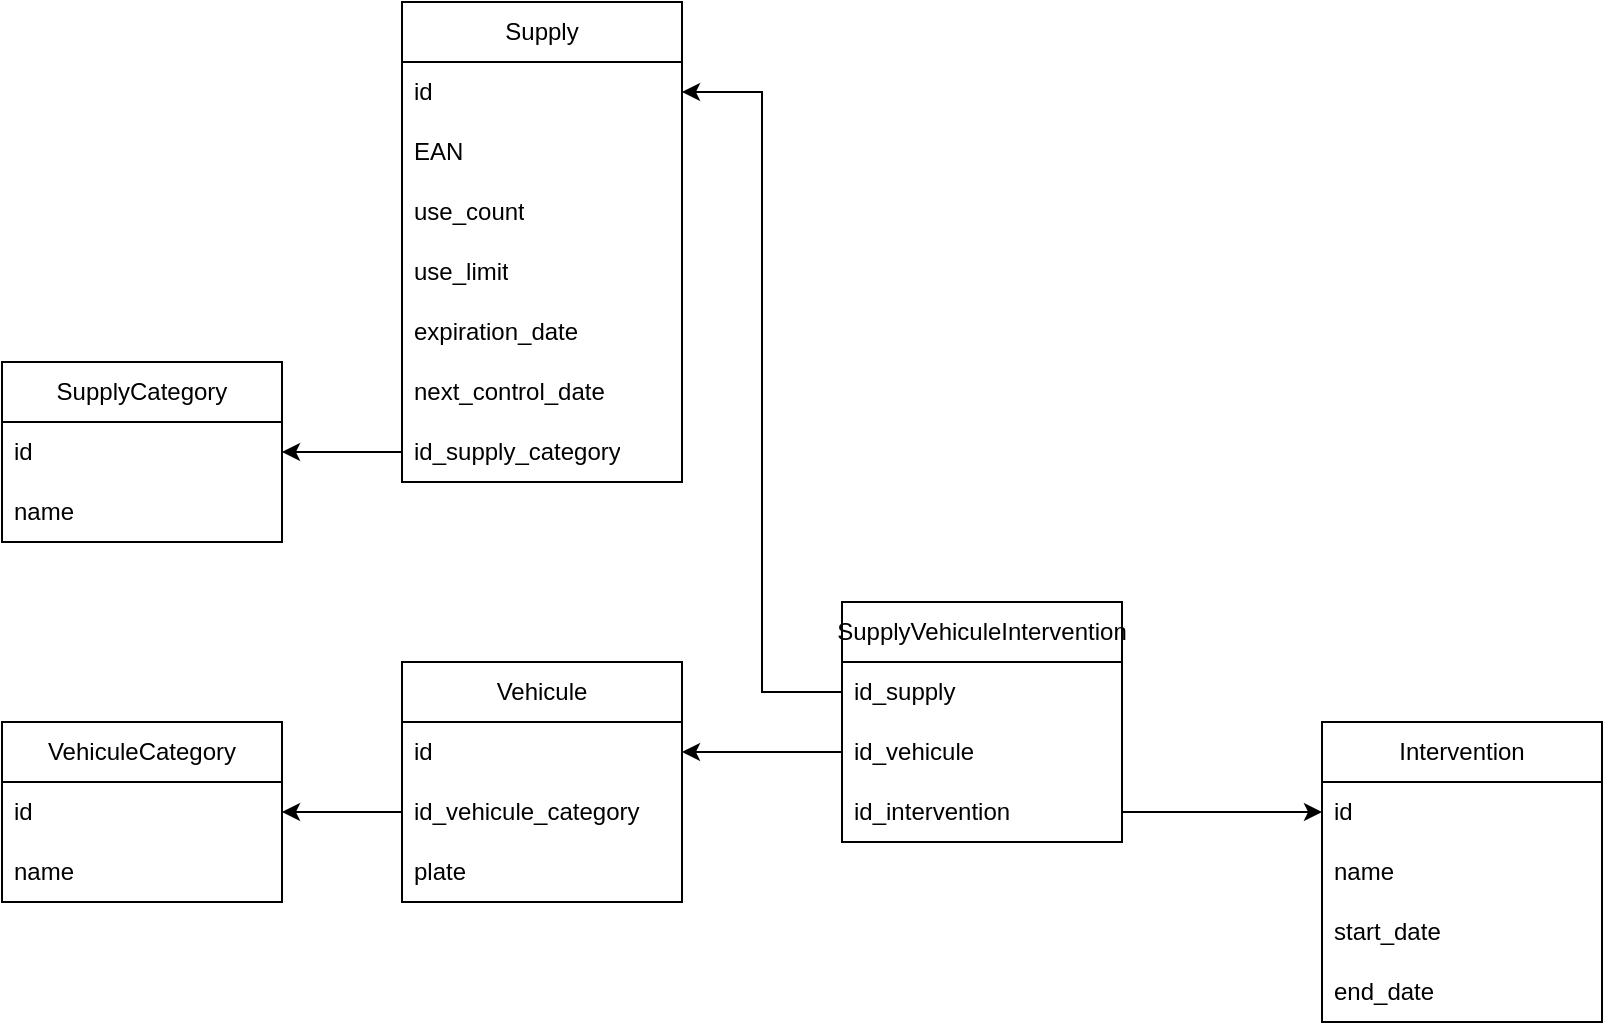 <mxfile version="21.0.2" type="device"><diagram name="Page-1" id="66VnVlWMdc-NUTvyoAST"><mxGraphModel dx="2131" dy="634" grid="1" gridSize="10" guides="1" tooltips="1" connect="1" arrows="1" fold="1" page="1" pageScale="1" pageWidth="827" pageHeight="1169" math="0" shadow="0"><root><mxCell id="0"/><mxCell id="1" parent="0"/><mxCell id="hzS91kVDtDL1dShucN51-1" value="Supply" style="swimlane;fontStyle=0;childLayout=stackLayout;horizontal=1;startSize=30;horizontalStack=0;resizeParent=1;resizeParentMax=0;resizeLast=0;collapsible=1;marginBottom=0;whiteSpace=wrap;html=1;" vertex="1" parent="1"><mxGeometry x="100" y="50" width="140" height="240" as="geometry"/></mxCell><mxCell id="hzS91kVDtDL1dShucN51-2" value="id" style="text;strokeColor=none;fillColor=none;align=left;verticalAlign=middle;spacingLeft=4;spacingRight=4;overflow=hidden;points=[[0,0.5],[1,0.5]];portConstraint=eastwest;rotatable=0;whiteSpace=wrap;html=1;" vertex="1" parent="hzS91kVDtDL1dShucN51-1"><mxGeometry y="30" width="140" height="30" as="geometry"/></mxCell><mxCell id="hzS91kVDtDL1dShucN51-3" value="EAN" style="text;strokeColor=none;fillColor=none;align=left;verticalAlign=middle;spacingLeft=4;spacingRight=4;overflow=hidden;points=[[0,0.5],[1,0.5]];portConstraint=eastwest;rotatable=0;whiteSpace=wrap;html=1;" vertex="1" parent="hzS91kVDtDL1dShucN51-1"><mxGeometry y="60" width="140" height="30" as="geometry"/></mxCell><mxCell id="hzS91kVDtDL1dShucN51-22" value="use_count" style="text;strokeColor=none;fillColor=none;align=left;verticalAlign=middle;spacingLeft=4;spacingRight=4;overflow=hidden;points=[[0,0.5],[1,0.5]];portConstraint=eastwest;rotatable=0;whiteSpace=wrap;html=1;" vertex="1" parent="hzS91kVDtDL1dShucN51-1"><mxGeometry y="90" width="140" height="30" as="geometry"/></mxCell><mxCell id="hzS91kVDtDL1dShucN51-23" value="use_limit" style="text;strokeColor=none;fillColor=none;align=left;verticalAlign=middle;spacingLeft=4;spacingRight=4;overflow=hidden;points=[[0,0.5],[1,0.5]];portConstraint=eastwest;rotatable=0;whiteSpace=wrap;html=1;" vertex="1" parent="hzS91kVDtDL1dShucN51-1"><mxGeometry y="120" width="140" height="30" as="geometry"/></mxCell><mxCell id="hzS91kVDtDL1dShucN51-4" value="expiration_date" style="text;strokeColor=none;fillColor=none;align=left;verticalAlign=middle;spacingLeft=4;spacingRight=4;overflow=hidden;points=[[0,0.5],[1,0.5]];portConstraint=eastwest;rotatable=0;whiteSpace=wrap;html=1;" vertex="1" parent="hzS91kVDtDL1dShucN51-1"><mxGeometry y="150" width="140" height="30" as="geometry"/></mxCell><mxCell id="hzS91kVDtDL1dShucN51-24" value="next_control_date" style="text;strokeColor=none;fillColor=none;align=left;verticalAlign=middle;spacingLeft=4;spacingRight=4;overflow=hidden;points=[[0,0.5],[1,0.5]];portConstraint=eastwest;rotatable=0;whiteSpace=wrap;html=1;" vertex="1" parent="hzS91kVDtDL1dShucN51-1"><mxGeometry y="180" width="140" height="30" as="geometry"/></mxCell><mxCell id="hzS91kVDtDL1dShucN51-25" value="id_supply_category" style="text;strokeColor=none;fillColor=none;align=left;verticalAlign=middle;spacingLeft=4;spacingRight=4;overflow=hidden;points=[[0,0.5],[1,0.5]];portConstraint=eastwest;rotatable=0;whiteSpace=wrap;html=1;" vertex="1" parent="hzS91kVDtDL1dShucN51-1"><mxGeometry y="210" width="140" height="30" as="geometry"/></mxCell><mxCell id="hzS91kVDtDL1dShucN51-5" value="Vehicule" style="swimlane;fontStyle=0;childLayout=stackLayout;horizontal=1;startSize=30;horizontalStack=0;resizeParent=1;resizeParentMax=0;resizeLast=0;collapsible=1;marginBottom=0;whiteSpace=wrap;html=1;" vertex="1" parent="1"><mxGeometry x="100" y="380" width="140" height="120" as="geometry"/></mxCell><mxCell id="hzS91kVDtDL1dShucN51-6" value="id" style="text;strokeColor=none;fillColor=none;align=left;verticalAlign=middle;spacingLeft=4;spacingRight=4;overflow=hidden;points=[[0,0.5],[1,0.5]];portConstraint=eastwest;rotatable=0;whiteSpace=wrap;html=1;" vertex="1" parent="hzS91kVDtDL1dShucN51-5"><mxGeometry y="30" width="140" height="30" as="geometry"/></mxCell><mxCell id="hzS91kVDtDL1dShucN51-7" value="id_vehicule_category" style="text;strokeColor=none;fillColor=none;align=left;verticalAlign=middle;spacingLeft=4;spacingRight=4;overflow=hidden;points=[[0,0.5],[1,0.5]];portConstraint=eastwest;rotatable=0;whiteSpace=wrap;html=1;" vertex="1" parent="hzS91kVDtDL1dShucN51-5"><mxGeometry y="60" width="140" height="30" as="geometry"/></mxCell><mxCell id="hzS91kVDtDL1dShucN51-8" value="plate" style="text;strokeColor=none;fillColor=none;align=left;verticalAlign=middle;spacingLeft=4;spacingRight=4;overflow=hidden;points=[[0,0.5],[1,0.5]];portConstraint=eastwest;rotatable=0;whiteSpace=wrap;html=1;" vertex="1" parent="hzS91kVDtDL1dShucN51-5"><mxGeometry y="90" width="140" height="30" as="geometry"/></mxCell><mxCell id="hzS91kVDtDL1dShucN51-9" value="Intervention" style="swimlane;fontStyle=0;childLayout=stackLayout;horizontal=1;startSize=30;horizontalStack=0;resizeParent=1;resizeParentMax=0;resizeLast=0;collapsible=1;marginBottom=0;whiteSpace=wrap;html=1;" vertex="1" parent="1"><mxGeometry x="560" y="410" width="140" height="150" as="geometry"/></mxCell><mxCell id="hzS91kVDtDL1dShucN51-10" value="id" style="text;strokeColor=none;fillColor=none;align=left;verticalAlign=middle;spacingLeft=4;spacingRight=4;overflow=hidden;points=[[0,0.5],[1,0.5]];portConstraint=eastwest;rotatable=0;whiteSpace=wrap;html=1;" vertex="1" parent="hzS91kVDtDL1dShucN51-9"><mxGeometry y="30" width="140" height="30" as="geometry"/></mxCell><mxCell id="hzS91kVDtDL1dShucN51-11" value="name" style="text;strokeColor=none;fillColor=none;align=left;verticalAlign=middle;spacingLeft=4;spacingRight=4;overflow=hidden;points=[[0,0.5],[1,0.5]];portConstraint=eastwest;rotatable=0;whiteSpace=wrap;html=1;" vertex="1" parent="hzS91kVDtDL1dShucN51-9"><mxGeometry y="60" width="140" height="30" as="geometry"/></mxCell><mxCell id="hzS91kVDtDL1dShucN51-12" value="start_date" style="text;strokeColor=none;fillColor=none;align=left;verticalAlign=middle;spacingLeft=4;spacingRight=4;overflow=hidden;points=[[0,0.5],[1,0.5]];portConstraint=eastwest;rotatable=0;whiteSpace=wrap;html=1;" vertex="1" parent="hzS91kVDtDL1dShucN51-9"><mxGeometry y="90" width="140" height="30" as="geometry"/></mxCell><mxCell id="hzS91kVDtDL1dShucN51-21" value="end_date" style="text;strokeColor=none;fillColor=none;align=left;verticalAlign=middle;spacingLeft=4;spacingRight=4;overflow=hidden;points=[[0,0.5],[1,0.5]];portConstraint=eastwest;rotatable=0;whiteSpace=wrap;html=1;" vertex="1" parent="hzS91kVDtDL1dShucN51-9"><mxGeometry y="120" width="140" height="30" as="geometry"/></mxCell><mxCell id="hzS91kVDtDL1dShucN51-17" value="SupplyVehiculeIntervention" style="swimlane;fontStyle=0;childLayout=stackLayout;horizontal=1;startSize=30;horizontalStack=0;resizeParent=1;resizeParentMax=0;resizeLast=0;collapsible=1;marginBottom=0;whiteSpace=wrap;html=1;" vertex="1" parent="1"><mxGeometry x="320" y="350" width="140" height="120" as="geometry"/></mxCell><mxCell id="hzS91kVDtDL1dShucN51-20" value="id_supply" style="text;strokeColor=none;fillColor=none;align=left;verticalAlign=middle;spacingLeft=4;spacingRight=4;overflow=hidden;points=[[0,0.5],[1,0.5]];portConstraint=eastwest;rotatable=0;whiteSpace=wrap;html=1;" vertex="1" parent="hzS91kVDtDL1dShucN51-17"><mxGeometry y="30" width="140" height="30" as="geometry"/></mxCell><mxCell id="hzS91kVDtDL1dShucN51-18" value="id_vehicule" style="text;strokeColor=none;fillColor=none;align=left;verticalAlign=middle;spacingLeft=4;spacingRight=4;overflow=hidden;points=[[0,0.5],[1,0.5]];portConstraint=eastwest;rotatable=0;whiteSpace=wrap;html=1;" vertex="1" parent="hzS91kVDtDL1dShucN51-17"><mxGeometry y="60" width="140" height="30" as="geometry"/></mxCell><mxCell id="hzS91kVDtDL1dShucN51-19" value="id_intervention" style="text;strokeColor=none;fillColor=none;align=left;verticalAlign=middle;spacingLeft=4;spacingRight=4;overflow=hidden;points=[[0,0.5],[1,0.5]];portConstraint=eastwest;rotatable=0;whiteSpace=wrap;html=1;" vertex="1" parent="hzS91kVDtDL1dShucN51-17"><mxGeometry y="90" width="140" height="30" as="geometry"/></mxCell><mxCell id="hzS91kVDtDL1dShucN51-26" value="VehiculeCategory" style="swimlane;fontStyle=0;childLayout=stackLayout;horizontal=1;startSize=30;horizontalStack=0;resizeParent=1;resizeParentMax=0;resizeLast=0;collapsible=1;marginBottom=0;whiteSpace=wrap;html=1;" vertex="1" parent="1"><mxGeometry x="-100" y="410" width="140" height="90" as="geometry"/></mxCell><mxCell id="hzS91kVDtDL1dShucN51-27" value="id" style="text;strokeColor=none;fillColor=none;align=left;verticalAlign=middle;spacingLeft=4;spacingRight=4;overflow=hidden;points=[[0,0.5],[1,0.5]];portConstraint=eastwest;rotatable=0;whiteSpace=wrap;html=1;" vertex="1" parent="hzS91kVDtDL1dShucN51-26"><mxGeometry y="30" width="140" height="30" as="geometry"/></mxCell><mxCell id="hzS91kVDtDL1dShucN51-28" value="name" style="text;strokeColor=none;fillColor=none;align=left;verticalAlign=middle;spacingLeft=4;spacingRight=4;overflow=hidden;points=[[0,0.5],[1,0.5]];portConstraint=eastwest;rotatable=0;whiteSpace=wrap;html=1;" vertex="1" parent="hzS91kVDtDL1dShucN51-26"><mxGeometry y="60" width="140" height="30" as="geometry"/></mxCell><mxCell id="hzS91kVDtDL1dShucN51-30" value="SupplyCategory" style="swimlane;fontStyle=0;childLayout=stackLayout;horizontal=1;startSize=30;horizontalStack=0;resizeParent=1;resizeParentMax=0;resizeLast=0;collapsible=1;marginBottom=0;whiteSpace=wrap;html=1;" vertex="1" parent="1"><mxGeometry x="-100" y="230" width="140" height="90" as="geometry"/></mxCell><mxCell id="hzS91kVDtDL1dShucN51-31" value="id" style="text;strokeColor=none;fillColor=none;align=left;verticalAlign=middle;spacingLeft=4;spacingRight=4;overflow=hidden;points=[[0,0.5],[1,0.5]];portConstraint=eastwest;rotatable=0;whiteSpace=wrap;html=1;" vertex="1" parent="hzS91kVDtDL1dShucN51-30"><mxGeometry y="30" width="140" height="30" as="geometry"/></mxCell><mxCell id="hzS91kVDtDL1dShucN51-32" value="name" style="text;strokeColor=none;fillColor=none;align=left;verticalAlign=middle;spacingLeft=4;spacingRight=4;overflow=hidden;points=[[0,0.5],[1,0.5]];portConstraint=eastwest;rotatable=0;whiteSpace=wrap;html=1;" vertex="1" parent="hzS91kVDtDL1dShucN51-30"><mxGeometry y="60" width="140" height="30" as="geometry"/></mxCell><mxCell id="hzS91kVDtDL1dShucN51-35" style="edgeStyle=orthogonalEdgeStyle;rounded=0;orthogonalLoop=1;jettySize=auto;html=1;entryX=1;entryY=0.5;entryDx=0;entryDy=0;" edge="1" parent="1" source="hzS91kVDtDL1dShucN51-18" target="hzS91kVDtDL1dShucN51-6"><mxGeometry relative="1" as="geometry"/></mxCell><mxCell id="hzS91kVDtDL1dShucN51-36" style="edgeStyle=orthogonalEdgeStyle;rounded=0;orthogonalLoop=1;jettySize=auto;html=1;" edge="1" parent="1" source="hzS91kVDtDL1dShucN51-19" target="hzS91kVDtDL1dShucN51-10"><mxGeometry relative="1" as="geometry"/></mxCell><mxCell id="hzS91kVDtDL1dShucN51-39" style="edgeStyle=orthogonalEdgeStyle;rounded=0;orthogonalLoop=1;jettySize=auto;html=1;entryX=1;entryY=0.5;entryDx=0;entryDy=0;" edge="1" parent="1" source="hzS91kVDtDL1dShucN51-25" target="hzS91kVDtDL1dShucN51-30"><mxGeometry relative="1" as="geometry"/></mxCell><mxCell id="hzS91kVDtDL1dShucN51-40" style="edgeStyle=orthogonalEdgeStyle;rounded=0;orthogonalLoop=1;jettySize=auto;html=1;entryX=1;entryY=0.5;entryDx=0;entryDy=0;" edge="1" parent="1" source="hzS91kVDtDL1dShucN51-20" target="hzS91kVDtDL1dShucN51-2"><mxGeometry relative="1" as="geometry"/></mxCell><mxCell id="hzS91kVDtDL1dShucN51-41" style="edgeStyle=orthogonalEdgeStyle;rounded=0;orthogonalLoop=1;jettySize=auto;html=1;entryX=1;entryY=0.5;entryDx=0;entryDy=0;" edge="1" parent="1" source="hzS91kVDtDL1dShucN51-7" target="hzS91kVDtDL1dShucN51-27"><mxGeometry relative="1" as="geometry"/></mxCell></root></mxGraphModel></diagram></mxfile>